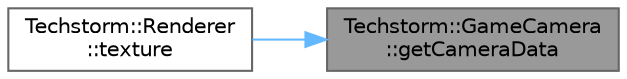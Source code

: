 digraph "Techstorm::GameCamera::getCameraData"
{
 // LATEX_PDF_SIZE
  bgcolor="transparent";
  edge [fontname=Helvetica,fontsize=10,labelfontname=Helvetica,labelfontsize=10];
  node [fontname=Helvetica,fontsize=10,shape=box,height=0.2,width=0.4];
  rankdir="RL";
  Node1 [id="Node000001",label="Techstorm::GameCamera\l::getCameraData",height=0.2,width=0.4,color="gray40", fillcolor="grey60", style="filled", fontcolor="black",tooltip="Gets the camera data."];
  Node1 -> Node2 [id="edge1_Node000001_Node000002",dir="back",color="steelblue1",style="solid",tooltip=" "];
  Node2 [id="Node000002",label="Techstorm::Renderer\l::texture",height=0.2,width=0.4,color="grey40", fillcolor="white", style="filled",URL="$d4/d22/class_techstorm_1_1_renderer.html#ab36d231a2601557ac2e475f7195cf7e9",tooltip="Textures the scene to the render texture using the specified camera."];
}
